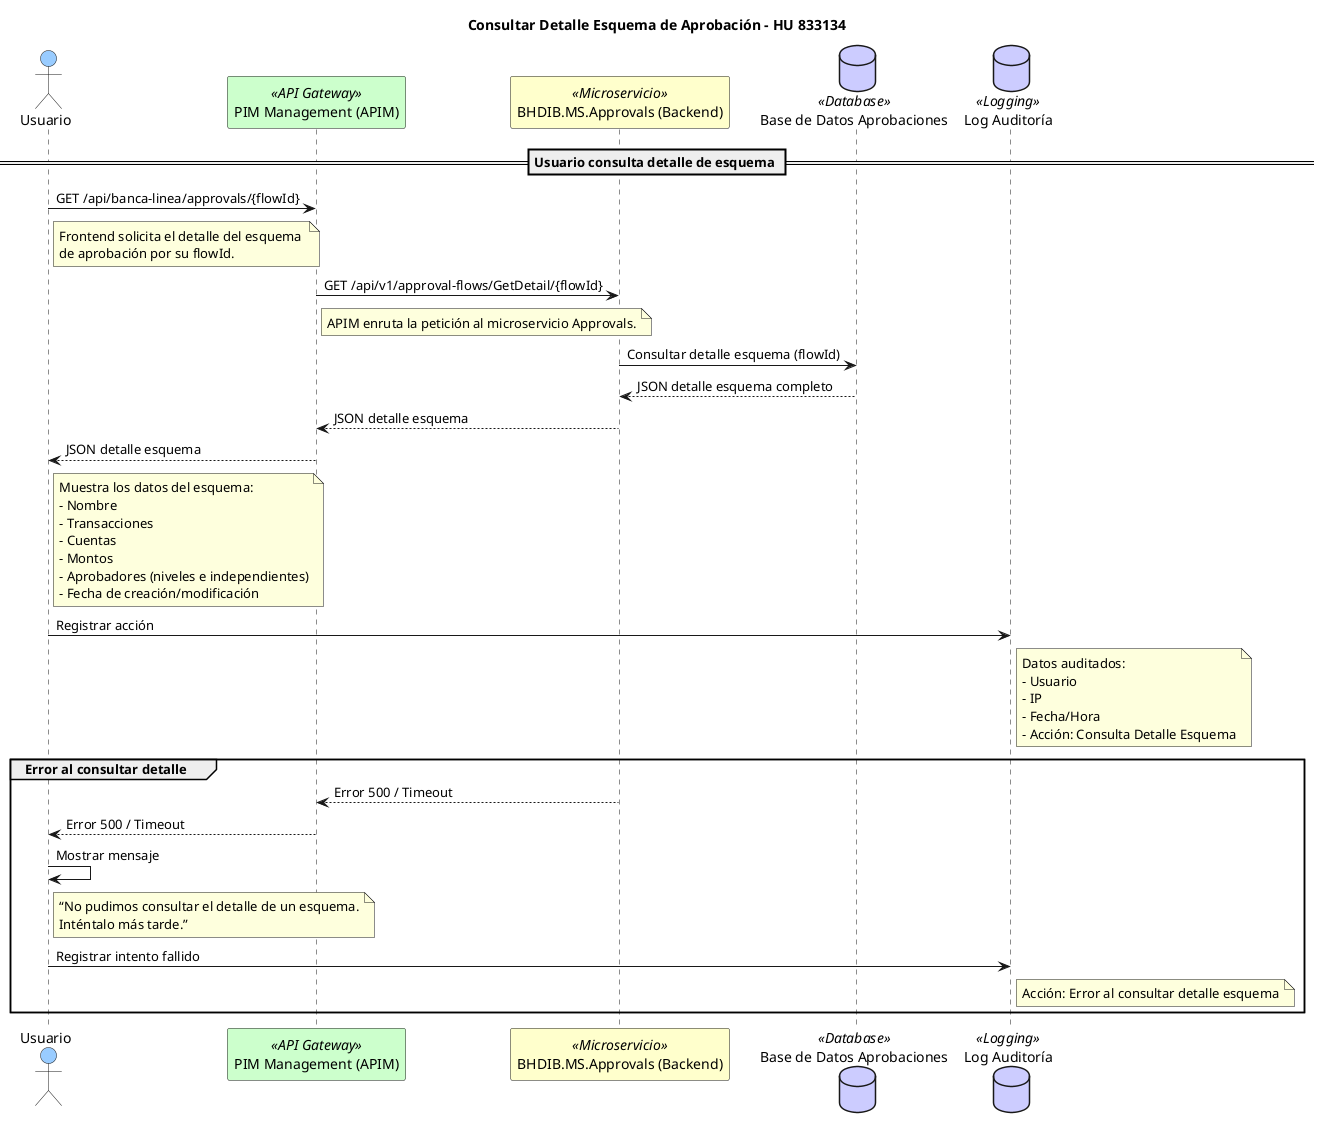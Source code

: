 @startuml
title Consultar Detalle Esquema de Aprobación - HU 833134

' == Actores y Sistemas ==
actor Usuario as FrontEnd  #99ccff
participant "PIM Management (APIM)" as APIM <<API Gateway>> #ccffcc
participant "BHDIB.MS.Approvals (Backend)" as Approvals <<Microservicio>> #ffffcc
database "Base de Datos Aprobaciones" as DB <<Database>> #ccccff
database "Log Auditoría" as AuditLog <<Logging>> #ccccff

' == Flujo principal (Success Path) ==
== Usuario consulta detalle de esquema ==

FrontEnd -> APIM : GET /api/banca-linea/approvals/{flowId}
note right of FrontEnd
Frontend solicita el detalle del esquema 
de aprobación por su flowId.
end note

APIM -> Approvals : GET /api/v1/approval-flows/GetDetail/{flowId}
note right of APIM
APIM enruta la petición al microservicio Approvals.
end note

Approvals -> DB : Consultar detalle esquema (flowId)
DB --> Approvals : JSON detalle esquema completo

Approvals --> APIM : JSON detalle esquema
APIM --> FrontEnd : JSON detalle esquema

note right of FrontEnd
Muestra los datos del esquema:
- Nombre
- Transacciones
- Cuentas
- Montos
- Aprobadores (niveles e independientes)
- Fecha de creación/modificación
end note

FrontEnd -> AuditLog : Registrar acción
note right of AuditLog
Datos auditados:
- Usuario
- IP
- Fecha/Hora
- Acción: Consulta Detalle Esquema
end note

' == Flujo alterno (Errores) ==
group Error al consultar detalle
    Approvals --> APIM : Error 500 / Timeout
    APIM --> FrontEnd : Error 500 / Timeout
    FrontEnd -> FrontEnd : Mostrar mensaje
    note right of FrontEnd
    “No pudimos consultar el detalle de un esquema.
    Inténtalo más tarde.”
    end note

    FrontEnd -> AuditLog : Registrar intento fallido
    note right of AuditLog
    Acción: Error al consultar detalle esquema
    end note
end

@enduml
